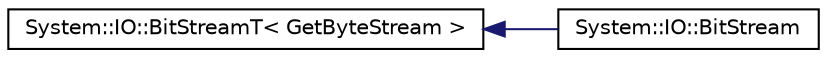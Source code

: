 digraph G
{
  edge [fontname="Helvetica",fontsize="10",labelfontname="Helvetica",labelfontsize="10"];
  node [fontname="Helvetica",fontsize="10",shape=record];
  rankdir="LR";
  Node1 [label="System::IO::BitStreamT\< GetByteStream \>",height=0.2,width=0.4,color="black", fillcolor="white", style="filled",URL="$class_system_1_1_i_o_1_1_bit_stream_t.html"];
  Node1 -> Node2 [dir="back",color="midnightblue",fontsize="10",style="solid",fontname="Helvetica"];
  Node2 [label="System::IO::BitStream",height=0.2,width=0.4,color="black", fillcolor="white", style="filled",URL="$class_system_1_1_i_o_1_1_bit_stream.html"];
}
